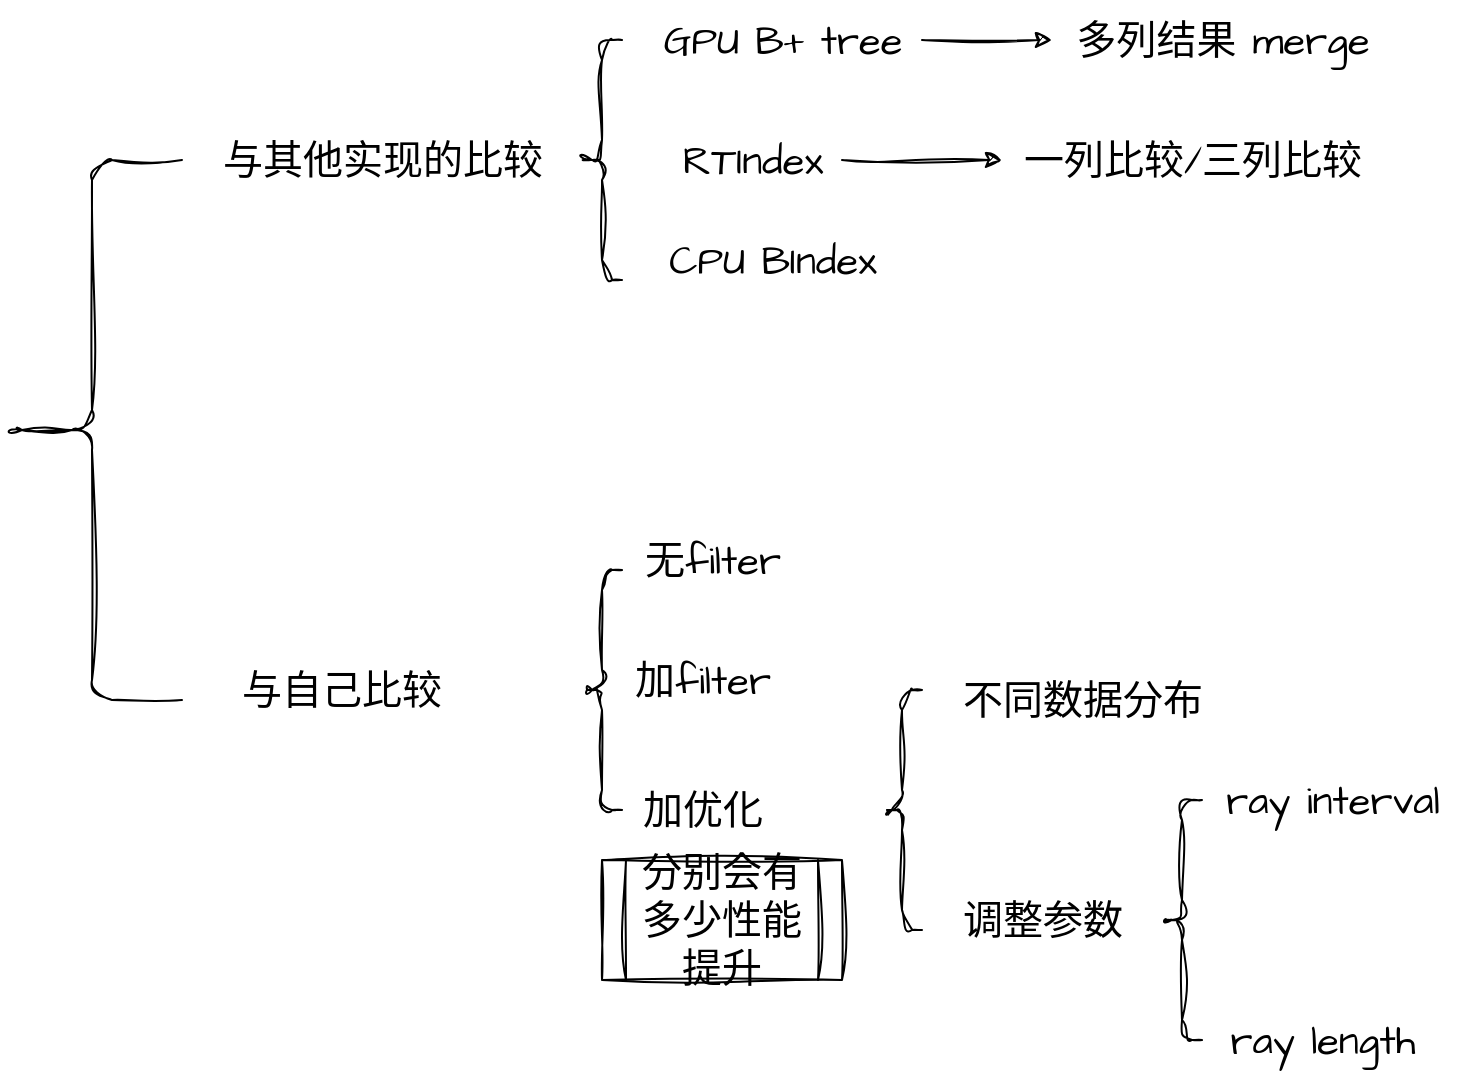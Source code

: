 <mxfile version="21.0.6" type="github">
  <diagram name="第 1 页" id="3dfWSaw11-exBqkh5bSi">
    <mxGraphModel dx="937" dy="1109" grid="1" gridSize="10" guides="1" tooltips="1" connect="1" arrows="1" fold="1" page="1" pageScale="1" pageWidth="827" pageHeight="1169" math="0" shadow="0">
      <root>
        <mxCell id="0" />
        <mxCell id="1" parent="0" />
        <mxCell id="s1kOQIanr0dHy5x6N4uy-1" value="" style="shape=curlyBracket;whiteSpace=wrap;html=1;rounded=1;labelPosition=left;verticalLabelPosition=middle;align=right;verticalAlign=middle;sketch=1;hachureGap=4;jiggle=2;curveFitting=1;fontFamily=Architects Daughter;fontSource=https%3A%2F%2Ffonts.googleapis.com%2Fcss%3Ffamily%3DArchitects%2BDaughter;fontSize=20;" vertex="1" parent="1">
          <mxGeometry x="80" y="260" width="90" height="270" as="geometry" />
        </mxCell>
        <mxCell id="s1kOQIanr0dHy5x6N4uy-2" value="与其他实现的比较" style="text;html=1;align=center;verticalAlign=middle;resizable=0;points=[];autosize=1;strokeColor=none;fillColor=none;fontSize=20;fontFamily=Architects Daughter;" vertex="1" parent="1">
          <mxGeometry x="180" y="240" width="180" height="40" as="geometry" />
        </mxCell>
        <mxCell id="s1kOQIanr0dHy5x6N4uy-3" value="" style="shape=curlyBracket;whiteSpace=wrap;html=1;rounded=1;labelPosition=left;verticalLabelPosition=middle;align=right;verticalAlign=middle;sketch=1;hachureGap=4;jiggle=2;curveFitting=1;fontFamily=Architects Daughter;fontSource=https%3A%2F%2Ffonts.googleapis.com%2Fcss%3Ffamily%3DArchitects%2BDaughter;fontSize=20;" vertex="1" parent="1">
          <mxGeometry x="370" y="200" width="20" height="120" as="geometry" />
        </mxCell>
        <mxCell id="s1kOQIanr0dHy5x6N4uy-6" value="" style="edgeStyle=orthogonalEdgeStyle;rounded=0;sketch=1;hachureGap=4;jiggle=2;curveFitting=1;orthogonalLoop=1;jettySize=auto;html=1;fontFamily=Architects Daughter;fontSource=https%3A%2F%2Ffonts.googleapis.com%2Fcss%3Ffamily%3DArchitects%2BDaughter;fontSize=16;" edge="1" parent="1" source="s1kOQIanr0dHy5x6N4uy-4" target="s1kOQIanr0dHy5x6N4uy-5">
          <mxGeometry relative="1" as="geometry" />
        </mxCell>
        <mxCell id="s1kOQIanr0dHy5x6N4uy-4" value="GPU B+ tree" style="text;html=1;align=center;verticalAlign=middle;resizable=0;points=[];autosize=1;strokeColor=none;fillColor=none;fontSize=20;fontFamily=Architects Daughter;" vertex="1" parent="1">
          <mxGeometry x="400" y="180" width="140" height="40" as="geometry" />
        </mxCell>
        <mxCell id="s1kOQIanr0dHy5x6N4uy-5" value="多列结果 merge" style="text;html=1;align=center;verticalAlign=middle;resizable=0;points=[];autosize=1;strokeColor=none;fillColor=none;fontSize=20;fontFamily=Architects Daughter;" vertex="1" parent="1">
          <mxGeometry x="605" y="180" width="170" height="40" as="geometry" />
        </mxCell>
        <mxCell id="s1kOQIanr0dHy5x6N4uy-9" value="" style="edgeStyle=orthogonalEdgeStyle;rounded=0;sketch=1;hachureGap=4;jiggle=2;curveFitting=1;orthogonalLoop=1;jettySize=auto;html=1;fontFamily=Architects Daughter;fontSource=https%3A%2F%2Ffonts.googleapis.com%2Fcss%3Ffamily%3DArchitects%2BDaughter;fontSize=16;" edge="1" parent="1" source="s1kOQIanr0dHy5x6N4uy-7" target="s1kOQIanr0dHy5x6N4uy-8">
          <mxGeometry relative="1" as="geometry" />
        </mxCell>
        <mxCell id="s1kOQIanr0dHy5x6N4uy-7" value="RTIndex" style="text;html=1;align=center;verticalAlign=middle;resizable=0;points=[];autosize=1;strokeColor=none;fillColor=none;fontSize=20;fontFamily=Architects Daughter;" vertex="1" parent="1">
          <mxGeometry x="410" y="240" width="90" height="40" as="geometry" />
        </mxCell>
        <mxCell id="s1kOQIanr0dHy5x6N4uy-8" value="一列比较/三列比较" style="text;html=1;align=center;verticalAlign=middle;resizable=0;points=[];autosize=1;strokeColor=none;fillColor=none;fontSize=20;fontFamily=Architects Daughter;" vertex="1" parent="1">
          <mxGeometry x="580" y="240" width="190" height="40" as="geometry" />
        </mxCell>
        <mxCell id="s1kOQIanr0dHy5x6N4uy-10" value="CPU BIndex" style="text;html=1;align=center;verticalAlign=middle;resizable=0;points=[];autosize=1;strokeColor=none;fillColor=none;fontSize=20;fontFamily=Architects Daughter;" vertex="1" parent="1">
          <mxGeometry x="400" y="290" width="130" height="40" as="geometry" />
        </mxCell>
        <mxCell id="s1kOQIanr0dHy5x6N4uy-11" value="与自己比较" style="text;html=1;strokeColor=none;fillColor=none;align=center;verticalAlign=middle;whiteSpace=wrap;rounded=0;fontSize=20;fontFamily=Architects Daughter;" vertex="1" parent="1">
          <mxGeometry x="190" y="510" width="120" height="30" as="geometry" />
        </mxCell>
        <mxCell id="s1kOQIanr0dHy5x6N4uy-12" value="" style="shape=curlyBracket;whiteSpace=wrap;html=1;rounded=1;labelPosition=left;verticalLabelPosition=middle;align=right;verticalAlign=middle;sketch=1;hachureGap=4;jiggle=2;curveFitting=1;fontFamily=Architects Daughter;fontSource=https%3A%2F%2Ffonts.googleapis.com%2Fcss%3Ffamily%3DArchitects%2BDaughter;fontSize=20;" vertex="1" parent="1">
          <mxGeometry x="370" y="465" width="20" height="120" as="geometry" />
        </mxCell>
        <mxCell id="s1kOQIanr0dHy5x6N4uy-14" value="无filter" style="text;html=1;align=center;verticalAlign=middle;resizable=0;points=[];autosize=1;strokeColor=none;fillColor=none;fontSize=20;fontFamily=Architects Daughter;" vertex="1" parent="1">
          <mxGeometry x="390" y="440" width="90" height="40" as="geometry" />
        </mxCell>
        <mxCell id="s1kOQIanr0dHy5x6N4uy-15" value="加filter" style="text;html=1;align=center;verticalAlign=middle;resizable=0;points=[];autosize=1;strokeColor=none;fillColor=none;fontSize=20;fontFamily=Architects Daughter;" vertex="1" parent="1">
          <mxGeometry x="385" y="500" width="90" height="40" as="geometry" />
        </mxCell>
        <mxCell id="s1kOQIanr0dHy5x6N4uy-16" value="加优化" style="text;html=1;align=center;verticalAlign=middle;resizable=0;points=[];autosize=1;strokeColor=none;fillColor=none;fontSize=20;fontFamily=Architects Daughter;" vertex="1" parent="1">
          <mxGeometry x="390" y="564.5" width="80" height="40" as="geometry" />
        </mxCell>
        <mxCell id="s1kOQIanr0dHy5x6N4uy-17" value="分别会有多少性能提升" style="shape=process;whiteSpace=wrap;html=1;backgroundOutline=1;sketch=1;hachureGap=4;jiggle=2;curveFitting=1;fontFamily=Architects Daughter;fontSource=https%3A%2F%2Ffonts.googleapis.com%2Fcss%3Ffamily%3DArchitects%2BDaughter;fontSize=20;" vertex="1" parent="1">
          <mxGeometry x="380" y="610" width="120" height="60" as="geometry" />
        </mxCell>
        <mxCell id="s1kOQIanr0dHy5x6N4uy-18" value="" style="shape=curlyBracket;whiteSpace=wrap;html=1;rounded=1;labelPosition=left;verticalLabelPosition=middle;align=right;verticalAlign=middle;sketch=1;hachureGap=4;jiggle=2;curveFitting=1;fontFamily=Architects Daughter;fontSource=https%3A%2F%2Ffonts.googleapis.com%2Fcss%3Ffamily%3DArchitects%2BDaughter;fontSize=20;" vertex="1" parent="1">
          <mxGeometry x="520" y="525" width="20" height="120" as="geometry" />
        </mxCell>
        <mxCell id="s1kOQIanr0dHy5x6N4uy-19" value="不同数据分布" style="text;html=1;align=center;verticalAlign=middle;resizable=0;points=[];autosize=1;strokeColor=none;fillColor=none;fontSize=20;fontFamily=Architects Daughter;" vertex="1" parent="1">
          <mxGeometry x="550" y="510" width="140" height="40" as="geometry" />
        </mxCell>
        <mxCell id="s1kOQIanr0dHy5x6N4uy-20" value="调整参数" style="text;html=1;align=center;verticalAlign=middle;resizable=0;points=[];autosize=1;strokeColor=none;fillColor=none;fontSize=20;fontFamily=Architects Daughter;" vertex="1" parent="1">
          <mxGeometry x="550" y="620" width="100" height="40" as="geometry" />
        </mxCell>
        <mxCell id="s1kOQIanr0dHy5x6N4uy-21" value="" style="shape=curlyBracket;whiteSpace=wrap;html=1;rounded=1;labelPosition=left;verticalLabelPosition=middle;align=right;verticalAlign=middle;sketch=1;hachureGap=4;jiggle=2;curveFitting=1;fontFamily=Architects Daughter;fontSource=https%3A%2F%2Ffonts.googleapis.com%2Fcss%3Ffamily%3DArchitects%2BDaughter;fontSize=20;" vertex="1" parent="1">
          <mxGeometry x="660" y="580" width="20" height="120" as="geometry" />
        </mxCell>
        <mxCell id="s1kOQIanr0dHy5x6N4uy-23" value="ray interval" style="text;html=1;align=center;verticalAlign=middle;resizable=0;points=[];autosize=1;strokeColor=none;fillColor=none;fontSize=20;fontFamily=Architects Daughter;" vertex="1" parent="1">
          <mxGeometry x="680" y="560" width="130" height="40" as="geometry" />
        </mxCell>
        <mxCell id="s1kOQIanr0dHy5x6N4uy-24" value="ray length" style="text;html=1;align=center;verticalAlign=middle;resizable=0;points=[];autosize=1;strokeColor=none;fillColor=none;fontSize=20;fontFamily=Architects Daughter;" vertex="1" parent="1">
          <mxGeometry x="680" y="680" width="120" height="40" as="geometry" />
        </mxCell>
      </root>
    </mxGraphModel>
  </diagram>
</mxfile>
